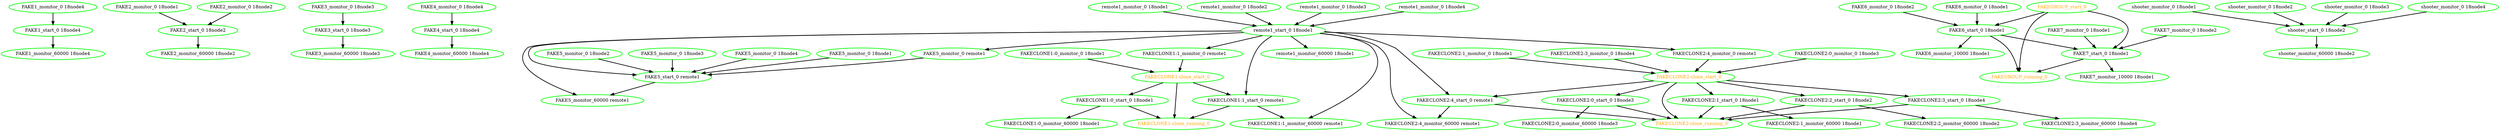  digraph "g" {
"FAKE1_monitor_0 18node4" -> "FAKE1_start_0 18node4" [ style = bold]
"FAKE1_monitor_0 18node4" [ style=bold color="green" fontcolor="black"]
"FAKE1_monitor_60000 18node4" [ style=bold color="green" fontcolor="black"]
"FAKE1_start_0 18node4" -> "FAKE1_monitor_60000 18node4" [ style = bold]
"FAKE1_start_0 18node4" [ style=bold color="green" fontcolor="black"]
"FAKE2_monitor_0 18node1" -> "FAKE2_start_0 18node2" [ style = bold]
"FAKE2_monitor_0 18node1" [ style=bold color="green" fontcolor="black"]
"FAKE2_monitor_0 18node2" -> "FAKE2_start_0 18node2" [ style = bold]
"FAKE2_monitor_0 18node2" [ style=bold color="green" fontcolor="black"]
"FAKE2_monitor_60000 18node2" [ style=bold color="green" fontcolor="black"]
"FAKE2_start_0 18node2" -> "FAKE2_monitor_60000 18node2" [ style = bold]
"FAKE2_start_0 18node2" [ style=bold color="green" fontcolor="black"]
"FAKE3_monitor_0 18node3" -> "FAKE3_start_0 18node3" [ style = bold]
"FAKE3_monitor_0 18node3" [ style=bold color="green" fontcolor="black"]
"FAKE3_monitor_60000 18node3" [ style=bold color="green" fontcolor="black"]
"FAKE3_start_0 18node3" -> "FAKE3_monitor_60000 18node3" [ style = bold]
"FAKE3_start_0 18node3" [ style=bold color="green" fontcolor="black"]
"FAKE4_monitor_0 18node4" -> "FAKE4_start_0 18node4" [ style = bold]
"FAKE4_monitor_0 18node4" [ style=bold color="green" fontcolor="black"]
"FAKE4_monitor_60000 18node4" [ style=bold color="green" fontcolor="black"]
"FAKE4_start_0 18node4" -> "FAKE4_monitor_60000 18node4" [ style = bold]
"FAKE4_start_0 18node4" [ style=bold color="green" fontcolor="black"]
"FAKE5_monitor_0 18node1" -> "FAKE5_start_0 remote1" [ style = bold]
"FAKE5_monitor_0 18node1" [ style=bold color="green" fontcolor="black"]
"FAKE5_monitor_0 18node2" -> "FAKE5_start_0 remote1" [ style = bold]
"FAKE5_monitor_0 18node2" [ style=bold color="green" fontcolor="black"]
"FAKE5_monitor_0 18node3" -> "FAKE5_start_0 remote1" [ style = bold]
"FAKE5_monitor_0 18node3" [ style=bold color="green" fontcolor="black"]
"FAKE5_monitor_0 18node4" -> "FAKE5_start_0 remote1" [ style = bold]
"FAKE5_monitor_0 18node4" [ style=bold color="green" fontcolor="black"]
"FAKE5_monitor_0 remote1" -> "FAKE5_start_0 remote1" [ style = bold]
"FAKE5_monitor_0 remote1" [ style=bold color="green" fontcolor="black"]
"FAKE5_monitor_60000 remote1" [ style=bold color="green" fontcolor="black"]
"FAKE5_start_0 remote1" -> "FAKE5_monitor_60000 remote1" [ style = bold]
"FAKE5_start_0 remote1" [ style=bold color="green" fontcolor="black"]
"FAKE6_monitor_0 18node1" -> "FAKE6_start_0 18node1" [ style = bold]
"FAKE6_monitor_0 18node1" [ style=bold color="green" fontcolor="black"]
"FAKE6_monitor_0 18node2" -> "FAKE6_start_0 18node1" [ style = bold]
"FAKE6_monitor_0 18node2" [ style=bold color="green" fontcolor="black"]
"FAKE6_monitor_10000 18node1" [ style=bold color="green" fontcolor="black"]
"FAKE6_start_0 18node1" -> "FAKE6_monitor_10000 18node1" [ style = bold]
"FAKE6_start_0 18node1" -> "FAKE7_start_0 18node1" [ style = bold]
"FAKE6_start_0 18node1" -> "FAKEGROUP_running_0" [ style = bold]
"FAKE6_start_0 18node1" [ style=bold color="green" fontcolor="black"]
"FAKE7_monitor_0 18node1" -> "FAKE7_start_0 18node1" [ style = bold]
"FAKE7_monitor_0 18node1" [ style=bold color="green" fontcolor="black"]
"FAKE7_monitor_0 18node2" -> "FAKE7_start_0 18node1" [ style = bold]
"FAKE7_monitor_0 18node2" [ style=bold color="green" fontcolor="black"]
"FAKE7_monitor_10000 18node1" [ style=bold color="green" fontcolor="black"]
"FAKE7_start_0 18node1" -> "FAKE7_monitor_10000 18node1" [ style = bold]
"FAKE7_start_0 18node1" -> "FAKEGROUP_running_0" [ style = bold]
"FAKE7_start_0 18node1" [ style=bold color="green" fontcolor="black"]
"FAKECLONE1-clone_running_0" [ style=bold color="green" fontcolor="orange"]
"FAKECLONE1-clone_start_0" -> "FAKECLONE1-clone_running_0" [ style = bold]
"FAKECLONE1-clone_start_0" -> "FAKECLONE1:0_start_0 18node1" [ style = bold]
"FAKECLONE1-clone_start_0" -> "FAKECLONE1:1_start_0 remote1" [ style = bold]
"FAKECLONE1-clone_start_0" [ style=bold color="green" fontcolor="orange"]
"FAKECLONE1:0_monitor_0 18node1" -> "FAKECLONE1-clone_start_0" [ style = bold]
"FAKECLONE1:0_monitor_0 18node1" [ style=bold color="green" fontcolor="black"]
"FAKECLONE1:0_monitor_60000 18node1" [ style=bold color="green" fontcolor="black"]
"FAKECLONE1:0_start_0 18node1" -> "FAKECLONE1-clone_running_0" [ style = bold]
"FAKECLONE1:0_start_0 18node1" -> "FAKECLONE1:0_monitor_60000 18node1" [ style = bold]
"FAKECLONE1:0_start_0 18node1" [ style=bold color="green" fontcolor="black"]
"FAKECLONE1:1_monitor_0 remote1" -> "FAKECLONE1-clone_start_0" [ style = bold]
"FAKECLONE1:1_monitor_0 remote1" [ style=bold color="green" fontcolor="black"]
"FAKECLONE1:1_monitor_60000 remote1" [ style=bold color="green" fontcolor="black"]
"FAKECLONE1:1_start_0 remote1" -> "FAKECLONE1-clone_running_0" [ style = bold]
"FAKECLONE1:1_start_0 remote1" -> "FAKECLONE1:1_monitor_60000 remote1" [ style = bold]
"FAKECLONE1:1_start_0 remote1" [ style=bold color="green" fontcolor="black"]
"FAKECLONE2-clone_running_0" [ style=bold color="green" fontcolor="orange"]
"FAKECLONE2-clone_start_0" -> "FAKECLONE2-clone_running_0" [ style = bold]
"FAKECLONE2-clone_start_0" -> "FAKECLONE2:0_start_0 18node3" [ style = bold]
"FAKECLONE2-clone_start_0" -> "FAKECLONE2:1_start_0 18node1" [ style = bold]
"FAKECLONE2-clone_start_0" -> "FAKECLONE2:2_start_0 18node2" [ style = bold]
"FAKECLONE2-clone_start_0" -> "FAKECLONE2:3_start_0 18node4" [ style = bold]
"FAKECLONE2-clone_start_0" -> "FAKECLONE2:4_start_0 remote1" [ style = bold]
"FAKECLONE2-clone_start_0" [ style=bold color="green" fontcolor="orange"]
"FAKECLONE2:0_monitor_0 18node3" -> "FAKECLONE2-clone_start_0" [ style = bold]
"FAKECLONE2:0_monitor_0 18node3" [ style=bold color="green" fontcolor="black"]
"FAKECLONE2:0_monitor_60000 18node3" [ style=bold color="green" fontcolor="black"]
"FAKECLONE2:0_start_0 18node3" -> "FAKECLONE2-clone_running_0" [ style = bold]
"FAKECLONE2:0_start_0 18node3" -> "FAKECLONE2:0_monitor_60000 18node3" [ style = bold]
"FAKECLONE2:0_start_0 18node3" [ style=bold color="green" fontcolor="black"]
"FAKECLONE2:1_monitor_0 18node1" -> "FAKECLONE2-clone_start_0" [ style = bold]
"FAKECLONE2:1_monitor_0 18node1" [ style=bold color="green" fontcolor="black"]
"FAKECLONE2:1_monitor_60000 18node1" [ style=bold color="green" fontcolor="black"]
"FAKECLONE2:1_start_0 18node1" -> "FAKECLONE2-clone_running_0" [ style = bold]
"FAKECLONE2:1_start_0 18node1" -> "FAKECLONE2:1_monitor_60000 18node1" [ style = bold]
"FAKECLONE2:1_start_0 18node1" [ style=bold color="green" fontcolor="black"]
"FAKECLONE2:2_monitor_60000 18node2" [ style=bold color="green" fontcolor="black"]
"FAKECLONE2:2_start_0 18node2" -> "FAKECLONE2-clone_running_0" [ style = bold]
"FAKECLONE2:2_start_0 18node2" -> "FAKECLONE2:2_monitor_60000 18node2" [ style = bold]
"FAKECLONE2:2_start_0 18node2" [ style=bold color="green" fontcolor="black"]
"FAKECLONE2:3_monitor_0 18node4" -> "FAKECLONE2-clone_start_0" [ style = bold]
"FAKECLONE2:3_monitor_0 18node4" [ style=bold color="green" fontcolor="black"]
"FAKECLONE2:3_monitor_60000 18node4" [ style=bold color="green" fontcolor="black"]
"FAKECLONE2:3_start_0 18node4" -> "FAKECLONE2-clone_running_0" [ style = bold]
"FAKECLONE2:3_start_0 18node4" -> "FAKECLONE2:3_monitor_60000 18node4" [ style = bold]
"FAKECLONE2:3_start_0 18node4" [ style=bold color="green" fontcolor="black"]
"FAKECLONE2:4_monitor_0 remote1" -> "FAKECLONE2-clone_start_0" [ style = bold]
"FAKECLONE2:4_monitor_0 remote1" [ style=bold color="green" fontcolor="black"]
"FAKECLONE2:4_monitor_60000 remote1" [ style=bold color="green" fontcolor="black"]
"FAKECLONE2:4_start_0 remote1" -> "FAKECLONE2-clone_running_0" [ style = bold]
"FAKECLONE2:4_start_0 remote1" -> "FAKECLONE2:4_monitor_60000 remote1" [ style = bold]
"FAKECLONE2:4_start_0 remote1" [ style=bold color="green" fontcolor="black"]
"FAKEGROUP_running_0" [ style=bold color="green" fontcolor="orange"]
"FAKEGROUP_start_0" -> "FAKE6_start_0 18node1" [ style = bold]
"FAKEGROUP_start_0" -> "FAKE7_start_0 18node1" [ style = bold]
"FAKEGROUP_start_0" -> "FAKEGROUP_running_0" [ style = bold]
"FAKEGROUP_start_0" [ style=bold color="green" fontcolor="orange"]
"remote1_monitor_0 18node1" -> "remote1_start_0 18node1" [ style = bold]
"remote1_monitor_0 18node1" [ style=bold color="green" fontcolor="black"]
"remote1_monitor_0 18node2" -> "remote1_start_0 18node1" [ style = bold]
"remote1_monitor_0 18node2" [ style=bold color="green" fontcolor="black"]
"remote1_monitor_0 18node3" -> "remote1_start_0 18node1" [ style = bold]
"remote1_monitor_0 18node3" [ style=bold color="green" fontcolor="black"]
"remote1_monitor_0 18node4" -> "remote1_start_0 18node1" [ style = bold]
"remote1_monitor_0 18node4" [ style=bold color="green" fontcolor="black"]
"remote1_monitor_60000 18node1" [ style=bold color="green" fontcolor="black"]
"remote1_start_0 18node1" -> "FAKE5_monitor_0 remote1" [ style = bold]
"remote1_start_0 18node1" -> "FAKE5_monitor_60000 remote1" [ style = bold]
"remote1_start_0 18node1" -> "FAKE5_start_0 remote1" [ style = bold]
"remote1_start_0 18node1" -> "FAKECLONE1:1_monitor_0 remote1" [ style = bold]
"remote1_start_0 18node1" -> "FAKECLONE1:1_monitor_60000 remote1" [ style = bold]
"remote1_start_0 18node1" -> "FAKECLONE1:1_start_0 remote1" [ style = bold]
"remote1_start_0 18node1" -> "FAKECLONE2:4_monitor_0 remote1" [ style = bold]
"remote1_start_0 18node1" -> "FAKECLONE2:4_monitor_60000 remote1" [ style = bold]
"remote1_start_0 18node1" -> "FAKECLONE2:4_start_0 remote1" [ style = bold]
"remote1_start_0 18node1" -> "remote1_monitor_60000 18node1" [ style = bold]
"remote1_start_0 18node1" [ style=bold color="green" fontcolor="black"]
"shooter_monitor_0 18node1" -> "shooter_start_0 18node2" [ style = bold]
"shooter_monitor_0 18node1" [ style=bold color="green" fontcolor="black"]
"shooter_monitor_0 18node2" -> "shooter_start_0 18node2" [ style = bold]
"shooter_monitor_0 18node2" [ style=bold color="green" fontcolor="black"]
"shooter_monitor_0 18node3" -> "shooter_start_0 18node2" [ style = bold]
"shooter_monitor_0 18node3" [ style=bold color="green" fontcolor="black"]
"shooter_monitor_0 18node4" -> "shooter_start_0 18node2" [ style = bold]
"shooter_monitor_0 18node4" [ style=bold color="green" fontcolor="black"]
"shooter_monitor_60000 18node2" [ style=bold color="green" fontcolor="black"]
"shooter_start_0 18node2" -> "shooter_monitor_60000 18node2" [ style = bold]
"shooter_start_0 18node2" [ style=bold color="green" fontcolor="black"]
}
